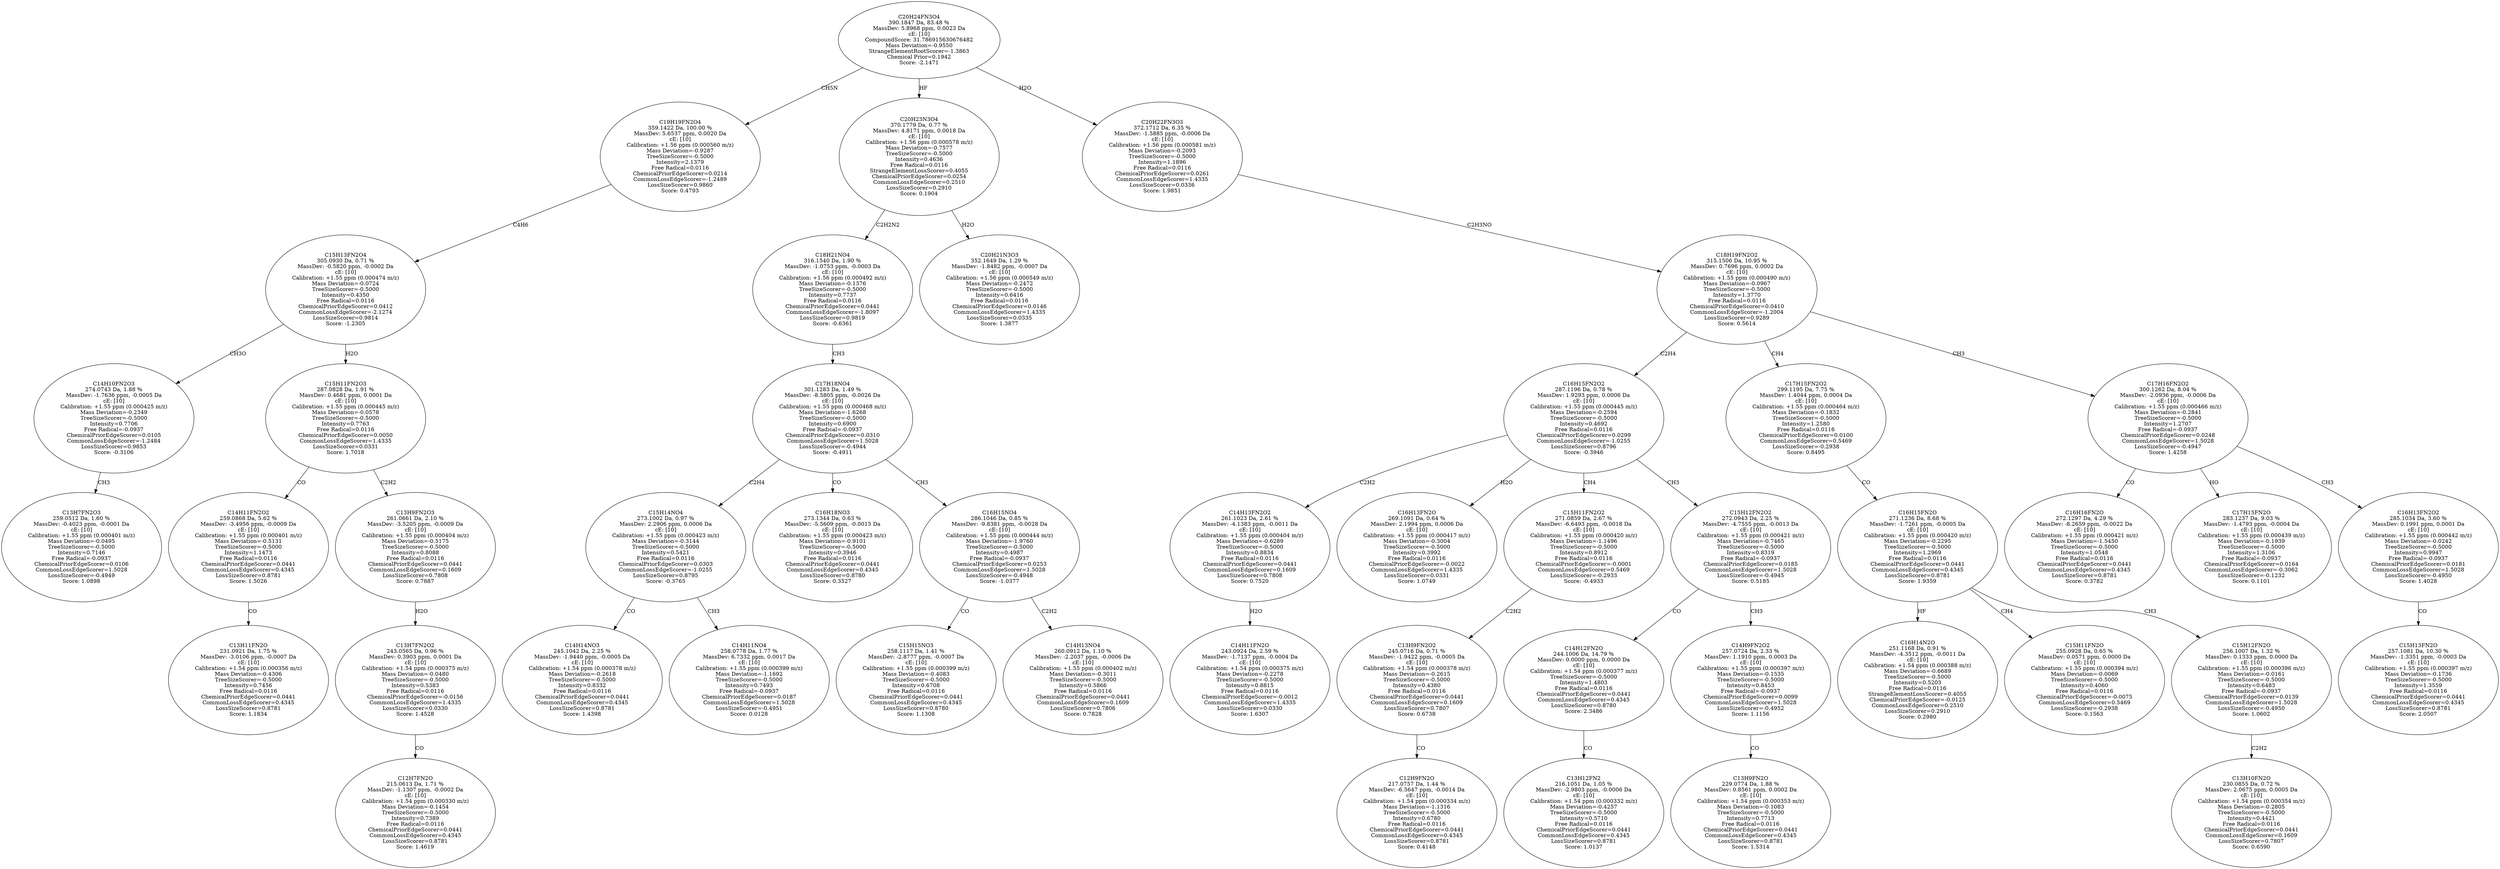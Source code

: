 strict digraph {
v1 [label="C13H7FN2O3\n259.0512 Da, 1.60 %\nMassDev: -0.4023 ppm, -0.0001 Da\ncE: [10]\nCalibration: +1.55 ppm (0.000401 m/z)\nMass Deviation=-0.0495\nTreeSizeScorer=-0.5000\nIntensity=0.7146\nFree Radical=-0.0937\nChemicalPriorEdgeScorer=0.0106\nCommonLossEdgeScorer=1.5028\nLossSizeScorer=-0.4949\nScore: 1.0898"];
v2 [label="C14H10FN2O3\n274.0743 Da, 1.88 %\nMassDev: -1.7636 ppm, -0.0005 Da\ncE: [10]\nCalibration: +1.55 ppm (0.000425 m/z)\nMass Deviation=-0.2349\nTreeSizeScorer=-0.5000\nIntensity=0.7706\nFree Radical=-0.0937\nChemicalPriorEdgeScorer=0.0105\nCommonLossEdgeScorer=-1.2484\nLossSizeScorer=0.9853\nScore: -0.3106"];
v3 [label="C13H11FN2O\n231.0921 Da, 1.75 %\nMassDev: -3.0106 ppm, -0.0007 Da\ncE: [10]\nCalibration: +1.54 ppm (0.000356 m/z)\nMass Deviation=-0.4306\nTreeSizeScorer=-0.5000\nIntensity=0.7456\nFree Radical=0.0116\nChemicalPriorEdgeScorer=0.0441\nCommonLossEdgeScorer=0.4345\nLossSizeScorer=0.8781\nScore: 1.1834"];
v4 [label="C14H11FN2O2\n259.0868 Da, 5.62 %\nMassDev: -3.4956 ppm, -0.0009 Da\ncE: [10]\nCalibration: +1.55 ppm (0.000401 m/z)\nMass Deviation=-0.5131\nTreeSizeScorer=-0.5000\nIntensity=1.1473\nFree Radical=0.0116\nChemicalPriorEdgeScorer=0.0441\nCommonLossEdgeScorer=0.4345\nLossSizeScorer=0.8781\nScore: 1.5026"];
v5 [label="C12H7FN2O\n215.0613 Da, 1.71 %\nMassDev: -1.1307 ppm, -0.0002 Da\ncE: [10]\nCalibration: +1.54 ppm (0.000330 m/z)\nMass Deviation=-0.1454\nTreeSizeScorer=-0.5000\nIntensity=0.7389\nFree Radical=0.0116\nChemicalPriorEdgeScorer=0.0441\nCommonLossEdgeScorer=0.4345\nLossSizeScorer=0.8781\nScore: 1.4619"];
v6 [label="C13H7FN2O2\n243.0565 Da, 0.96 %\nMassDev: 0.3903 ppm, 0.0001 Da\ncE: [10]\nCalibration: +1.54 ppm (0.000375 m/z)\nMass Deviation=-0.0480\nTreeSizeScorer=-0.5000\nIntensity=0.5383\nFree Radical=0.0116\nChemicalPriorEdgeScorer=-0.0156\nCommonLossEdgeScorer=1.4335\nLossSizeScorer=0.0330\nScore: 1.4528"];
v7 [label="C13H9FN2O3\n261.0661 Da, 2.10 %\nMassDev: -3.5205 ppm, -0.0009 Da\ncE: [10]\nCalibration: +1.55 ppm (0.000404 m/z)\nMass Deviation=-0.5175\nTreeSizeScorer=-0.5000\nIntensity=0.8088\nFree Radical=0.0116\nChemicalPriorEdgeScorer=0.0441\nCommonLossEdgeScorer=0.1609\nLossSizeScorer=0.7808\nScore: 0.7887"];
v8 [label="C15H11FN2O3\n287.0828 Da, 1.91 %\nMassDev: 0.4681 ppm, 0.0001 Da\ncE: [10]\nCalibration: +1.55 ppm (0.000445 m/z)\nMass Deviation=-0.0578\nTreeSizeScorer=-0.5000\nIntensity=0.7763\nFree Radical=0.0116\nChemicalPriorEdgeScorer=0.0050\nCommonLossEdgeScorer=1.4335\nLossSizeScorer=0.0331\nScore: 1.7018"];
v9 [label="C15H13FN2O4\n305.0930 Da, 0.71 %\nMassDev: -0.5820 ppm, -0.0002 Da\ncE: [10]\nCalibration: +1.55 ppm (0.000474 m/z)\nMass Deviation=-0.0724\nTreeSizeScorer=-0.5000\nIntensity=0.4350\nFree Radical=0.0116\nChemicalPriorEdgeScorer=0.0412\nCommonLossEdgeScorer=-2.1274\nLossSizeScorer=0.9814\nScore: -1.2305"];
v10 [label="C19H19FN2O4\n359.1422 Da, 100.00 %\nMassDev: 5.6537 ppm, 0.0020 Da\ncE: [10]\nCalibration: +1.56 ppm (0.000560 m/z)\nMass Deviation=-0.9287\nTreeSizeScorer=-0.5000\nIntensity=2.1379\nFree Radical=0.0116\nChemicalPriorEdgeScorer=0.0214\nCommonLossEdgeScorer=-1.2489\nLossSizeScorer=0.9860\nScore: 0.4793"];
v11 [label="C14H14NO3\n245.1042 Da, 2.25 %\nMassDev: -1.9440 ppm, -0.0005 Da\ncE: [10]\nCalibration: +1.54 ppm (0.000378 m/z)\nMass Deviation=-0.2618\nTreeSizeScorer=-0.5000\nIntensity=0.8332\nFree Radical=0.0116\nChemicalPriorEdgeScorer=0.0441\nCommonLossEdgeScorer=0.4345\nLossSizeScorer=0.8781\nScore: 1.4398"];
v12 [label="C14H11NO4\n258.0778 Da, 1.77 %\nMassDev: 6.7332 ppm, 0.0017 Da\ncE: [10]\nCalibration: +1.55 ppm (0.000399 m/z)\nMass Deviation=-1.1692\nTreeSizeScorer=-0.5000\nIntensity=0.7493\nFree Radical=-0.0937\nChemicalPriorEdgeScorer=0.0187\nCommonLossEdgeScorer=1.5028\nLossSizeScorer=-0.4951\nScore: 0.0128"];
v13 [label="C15H14NO4\n273.1002 Da, 0.97 %\nMassDev: 2.2906 ppm, 0.0006 Da\ncE: [10]\nCalibration: +1.55 ppm (0.000423 m/z)\nMass Deviation=-0.3144\nTreeSizeScorer=-0.5000\nIntensity=0.5421\nFree Radical=0.0116\nChemicalPriorEdgeScorer=0.0303\nCommonLossEdgeScorer=-1.0255\nLossSizeScorer=0.8795\nScore: -0.3765"];
v14 [label="C16H18NO3\n273.1344 Da, 0.63 %\nMassDev: -5.5609 ppm, -0.0015 Da\ncE: [10]\nCalibration: +1.55 ppm (0.000423 m/z)\nMass Deviation=-0.9101\nTreeSizeScorer=-0.5000\nIntensity=0.3946\nFree Radical=0.0116\nChemicalPriorEdgeScorer=0.0441\nCommonLossEdgeScorer=0.4345\nLossSizeScorer=0.8780\nScore: 0.3527"];
v15 [label="C15H15NO3\n258.1117 Da, 1.41 %\nMassDev: -2.8777 ppm, -0.0007 Da\ncE: [10]\nCalibration: +1.55 ppm (0.000399 m/z)\nMass Deviation=-0.4083\nTreeSizeScorer=-0.5000\nIntensity=0.6708\nFree Radical=0.0116\nChemicalPriorEdgeScorer=0.0441\nCommonLossEdgeScorer=0.4345\nLossSizeScorer=0.8780\nScore: 1.1308"];
v16 [label="C14H13NO4\n260.0912 Da, 1.10 %\nMassDev: -2.2037 ppm, -0.0006 Da\ncE: [10]\nCalibration: +1.55 ppm (0.000402 m/z)\nMass Deviation=-0.3011\nTreeSizeScorer=-0.5000\nIntensity=0.5866\nFree Radical=0.0116\nChemicalPriorEdgeScorer=0.0441\nCommonLossEdgeScorer=0.1609\nLossSizeScorer=0.7806\nScore: 0.7828"];
v17 [label="C16H15NO4\n286.1046 Da, 0.85 %\nMassDev: -9.8381 ppm, -0.0028 Da\ncE: [10]\nCalibration: +1.55 ppm (0.000444 m/z)\nMass Deviation=-1.9760\nTreeSizeScorer=-0.5000\nIntensity=0.4987\nFree Radical=-0.0937\nChemicalPriorEdgeScorer=0.0253\nCommonLossEdgeScorer=1.5028\nLossSizeScorer=-0.4948\nScore: -1.0377"];
v18 [label="C17H18NO4\n301.1283 Da, 1.49 %\nMassDev: -8.5805 ppm, -0.0026 Da\ncE: [10]\nCalibration: +1.55 ppm (0.000468 m/z)\nMass Deviation=-1.6268\nTreeSizeScorer=-0.5000\nIntensity=0.6900\nFree Radical=-0.0937\nChemicalPriorEdgeScorer=0.0310\nCommonLossEdgeScorer=1.5028\nLossSizeScorer=-0.4944\nScore: -0.4911"];
v19 [label="C18H21NO4\n316.1540 Da, 1.90 %\nMassDev: -1.0753 ppm, -0.0003 Da\ncE: [10]\nCalibration: +1.56 ppm (0.000492 m/z)\nMass Deviation=-0.1376\nTreeSizeScorer=-0.5000\nIntensity=0.7737\nFree Radical=0.0116\nChemicalPriorEdgeScorer=0.0441\nCommonLossEdgeScorer=-1.8097\nLossSizeScorer=0.9819\nScore: -0.6361"];
v20 [label="C20H21N3O3\n352.1649 Da, 1.29 %\nMassDev: -1.8482 ppm, -0.0007 Da\ncE: [10]\nCalibration: +1.56 ppm (0.000549 m/z)\nMass Deviation=-0.2472\nTreeSizeScorer=-0.5000\nIntensity=0.6416\nFree Radical=0.0116\nChemicalPriorEdgeScorer=0.0146\nCommonLossEdgeScorer=1.4335\nLossSizeScorer=0.0335\nScore: 1.3877"];
v21 [label="C20H23N3O4\n370.1779 Da, 0.77 %\nMassDev: 4.8171 ppm, 0.0018 Da\ncE: [10]\nCalibration: +1.56 ppm (0.000578 m/z)\nMass Deviation=-0.7577\nTreeSizeScorer=-0.5000\nIntensity=0.4636\nFree Radical=0.0116\nStrangeElementLossScorer=0.4055\nChemicalPriorEdgeScorer=0.0254\nCommonLossEdgeScorer=0.2510\nLossSizeScorer=0.2910\nScore: 0.1904"];
v22 [label="C14H11FN2O\n243.0924 Da, 2.59 %\nMassDev: -1.7137 ppm, -0.0004 Da\ncE: [10]\nCalibration: +1.54 ppm (0.000375 m/z)\nMass Deviation=-0.2278\nTreeSizeScorer=-0.5000\nIntensity=0.8815\nFree Radical=0.0116\nChemicalPriorEdgeScorer=-0.0012\nCommonLossEdgeScorer=1.4335\nLossSizeScorer=0.0330\nScore: 1.6307"];
v23 [label="C14H13FN2O2\n261.1023 Da, 2.61 %\nMassDev: -4.1383 ppm, -0.0011 Da\ncE: [10]\nCalibration: +1.55 ppm (0.000404 m/z)\nMass Deviation=-0.6289\nTreeSizeScorer=-0.5000\nIntensity=0.8834\nFree Radical=0.0116\nChemicalPriorEdgeScorer=0.0441\nCommonLossEdgeScorer=0.1609\nLossSizeScorer=0.7808\nScore: 0.7520"];
v24 [label="C16H13FN2O\n269.1091 Da, 0.64 %\nMassDev: 2.1994 ppm, 0.0006 Da\ncE: [10]\nCalibration: +1.55 ppm (0.000417 m/z)\nMass Deviation=-0.3004\nTreeSizeScorer=-0.5000\nIntensity=0.3992\nFree Radical=0.0116\nChemicalPriorEdgeScorer=-0.0022\nCommonLossEdgeScorer=1.4335\nLossSizeScorer=0.0331\nScore: 1.0749"];
v25 [label="C12H9FN2O\n217.0757 Da, 1.44 %\nMassDev: -6.5647 ppm, -0.0014 Da\ncE: [10]\nCalibration: +1.54 ppm (0.000334 m/z)\nMass Deviation=-1.1316\nTreeSizeScorer=-0.5000\nIntensity=0.6780\nFree Radical=0.0116\nChemicalPriorEdgeScorer=0.0441\nCommonLossEdgeScorer=0.4345\nLossSizeScorer=0.8781\nScore: 0.4148"];
v26 [label="C13H9FN2O2\n245.0716 Da, 0.71 %\nMassDev: -1.9422 ppm, -0.0005 Da\ncE: [10]\nCalibration: +1.54 ppm (0.000378 m/z)\nMass Deviation=-0.2615\nTreeSizeScorer=-0.5000\nIntensity=0.4380\nFree Radical=0.0116\nChemicalPriorEdgeScorer=0.0441\nCommonLossEdgeScorer=0.1609\nLossSizeScorer=0.7807\nScore: 0.6738"];
v27 [label="C15H11FN2O2\n271.0859 Da, 2.67 %\nMassDev: -6.6493 ppm, -0.0018 Da\ncE: [10]\nCalibration: +1.55 ppm (0.000420 m/z)\nMass Deviation=-1.1496\nTreeSizeScorer=-0.5000\nIntensity=0.8912\nFree Radical=0.0116\nChemicalPriorEdgeScorer=-0.0001\nCommonLossEdgeScorer=0.5469\nLossSizeScorer=-0.2933\nScore: -0.4933"];
v28 [label="C13H12FN2\n216.1051 Da, 1.05 %\nMassDev: -2.9803 ppm, -0.0006 Da\ncE: [10]\nCalibration: +1.54 ppm (0.000332 m/z)\nMass Deviation=-0.4257\nTreeSizeScorer=-0.5000\nIntensity=0.5710\nFree Radical=0.0116\nChemicalPriorEdgeScorer=0.0441\nCommonLossEdgeScorer=0.4345\nLossSizeScorer=0.8781\nScore: 1.0137"];
v29 [label="C14H12FN2O\n244.1006 Da, 14.79 %\nMassDev: 0.0000 ppm, 0.0000 Da\ncE: [10]\nCalibration: +1.54 ppm (0.000377 m/z)\nTreeSizeScorer=-0.5000\nIntensity=1.4803\nFree Radical=0.0116\nChemicalPriorEdgeScorer=0.0441\nCommonLossEdgeScorer=0.4345\nLossSizeScorer=0.8780\nScore: 2.3486"];
v30 [label="C13H9FN2O\n229.0774 Da, 1.88 %\nMassDev: 0.8561 ppm, 0.0002 Da\ncE: [10]\nCalibration: +1.54 ppm (0.000353 m/z)\nMass Deviation=-0.1083\nTreeSizeScorer=-0.5000\nIntensity=0.7713\nFree Radical=0.0116\nChemicalPriorEdgeScorer=0.0441\nCommonLossEdgeScorer=0.4345\nLossSizeScorer=0.8781\nScore: 1.5314"];
v31 [label="C14H9FN2O2\n257.0724 Da, 2.33 %\nMassDev: 1.1910 ppm, 0.0003 Da\ncE: [10]\nCalibration: +1.55 ppm (0.000397 m/z)\nMass Deviation=-0.1535\nTreeSizeScorer=-0.5000\nIntensity=0.8453\nFree Radical=-0.0937\nChemicalPriorEdgeScorer=0.0099\nCommonLossEdgeScorer=1.5028\nLossSizeScorer=-0.4952\nScore: 1.1156"];
v32 [label="C15H12FN2O2\n272.0943 Da, 2.25 %\nMassDev: -4.7555 ppm, -0.0013 Da\ncE: [10]\nCalibration: +1.55 ppm (0.000421 m/z)\nMass Deviation=-0.7465\nTreeSizeScorer=-0.5000\nIntensity=0.8319\nFree Radical=-0.0937\nChemicalPriorEdgeScorer=0.0185\nCommonLossEdgeScorer=1.5028\nLossSizeScorer=-0.4945\nScore: 0.5185"];
v33 [label="C16H15FN2O2\n287.1196 Da, 0.78 %\nMassDev: 1.9293 ppm, 0.0006 Da\ncE: [10]\nCalibration: +1.55 ppm (0.000445 m/z)\nMass Deviation=-0.2594\nTreeSizeScorer=-0.5000\nIntensity=0.4692\nFree Radical=0.0116\nChemicalPriorEdgeScorer=0.0299\nCommonLossEdgeScorer=-1.0255\nLossSizeScorer=0.8796\nScore: -0.3946"];
v34 [label="C16H14N2O\n251.1168 Da, 0.91 %\nMassDev: -4.3512 ppm, -0.0011 Da\ncE: [10]\nCalibration: +1.54 ppm (0.000388 m/z)\nMass Deviation=-0.6689\nTreeSizeScorer=-0.5000\nIntensity=0.5203\nFree Radical=0.0116\nStrangeElementLossScorer=0.4055\nChemicalPriorEdgeScorer=-0.0125\nCommonLossEdgeScorer=0.2510\nLossSizeScorer=0.2910\nScore: 0.2980"];
v35 [label="C15H11FN2O\n255.0928 Da, 0.65 %\nMassDev: 0.0571 ppm, 0.0000 Da\ncE: [10]\nCalibration: +1.55 ppm (0.000394 m/z)\nMass Deviation=-0.0069\nTreeSizeScorer=-0.5000\nIntensity=0.4060\nFree Radical=0.0116\nChemicalPriorEdgeScorer=-0.0075\nCommonLossEdgeScorer=0.5469\nLossSizeScorer=-0.2938\nScore: 0.1563"];
v36 [label="C13H10FN2O\n230.0855 Da, 0.72 %\nMassDev: 2.0675 ppm, 0.0005 Da\ncE: [10]\nCalibration: +1.54 ppm (0.000354 m/z)\nMass Deviation=-0.2805\nTreeSizeScorer=-0.5000\nIntensity=0.4421\nFree Radical=0.0116\nChemicalPriorEdgeScorer=0.0441\nCommonLossEdgeScorer=0.1609\nLossSizeScorer=0.7807\nScore: 0.6590"];
v37 [label="C15H12FN2O\n256.1007 Da, 1.32 %\nMassDev: 0.1333 ppm, 0.0000 Da\ncE: [10]\nCalibration: +1.55 ppm (0.000396 m/z)\nMass Deviation=-0.0161\nTreeSizeScorer=-0.5000\nIntensity=0.6483\nFree Radical=-0.0937\nChemicalPriorEdgeScorer=0.0139\nCommonLossEdgeScorer=1.5028\nLossSizeScorer=-0.4950\nScore: 1.0602"];
v38 [label="C16H15FN2O\n271.1236 Da, 8.68 %\nMassDev: -1.7261 ppm, -0.0005 Da\ncE: [10]\nCalibration: +1.55 ppm (0.000420 m/z)\nMass Deviation=-0.2295\nTreeSizeScorer=-0.5000\nIntensity=1.2969\nFree Radical=0.0116\nChemicalPriorEdgeScorer=0.0441\nCommonLossEdgeScorer=0.4345\nLossSizeScorer=0.8781\nScore: 1.9359"];
v39 [label="C17H15FN2O2\n299.1195 Da, 7.75 %\nMassDev: 1.4044 ppm, 0.0004 Da\ncE: [10]\nCalibration: +1.55 ppm (0.000464 m/z)\nMass Deviation=-0.1832\nTreeSizeScorer=-0.5000\nIntensity=1.2580\nFree Radical=0.0116\nChemicalPriorEdgeScorer=0.0100\nCommonLossEdgeScorer=0.5469\nLossSizeScorer=-0.2938\nScore: 0.8495"];
v40 [label="C16H16FN2O\n272.1297 Da, 4.29 %\nMassDev: -8.2659 ppm, -0.0022 Da\ncE: [10]\nCalibration: +1.55 ppm (0.000421 m/z)\nMass Deviation=-1.5450\nTreeSizeScorer=-0.5000\nIntensity=1.0548\nFree Radical=0.0116\nChemicalPriorEdgeScorer=0.0441\nCommonLossEdgeScorer=0.4345\nLossSizeScorer=0.8781\nScore: 0.3782"];
v41 [label="C17H15FN2O\n283.1237 Da, 9.03 %\nMassDev: -1.4793 ppm, -0.0004 Da\ncE: [10]\nCalibration: +1.55 ppm (0.000439 m/z)\nMass Deviation=-0.1939\nTreeSizeScorer=-0.5000\nIntensity=1.3106\nFree Radical=-0.0937\nChemicalPriorEdgeScorer=0.0164\nCommonLossEdgeScorer=-0.3062\nLossSizeScorer=-0.1232\nScore: 0.1101"];
v42 [label="C15H13FN2O\n257.1081 Da, 10.30 %\nMassDev: -1.3351 ppm, -0.0003 Da\ncE: [10]\nCalibration: +1.55 ppm (0.000397 m/z)\nMass Deviation=-0.1736\nTreeSizeScorer=-0.5000\nIntensity=1.3559\nFree Radical=0.0116\nChemicalPriorEdgeScorer=0.0441\nCommonLossEdgeScorer=0.4345\nLossSizeScorer=0.8781\nScore: 2.0507"];
v43 [label="C16H13FN2O2\n285.1034 Da, 3.60 %\nMassDev: 0.1991 ppm, 0.0001 Da\ncE: [10]\nCalibration: +1.55 ppm (0.000442 m/z)\nMass Deviation=-0.0242\nTreeSizeScorer=-0.5000\nIntensity=0.9947\nFree Radical=-0.0937\nChemicalPriorEdgeScorer=0.0181\nCommonLossEdgeScorer=1.5028\nLossSizeScorer=-0.4950\nScore: 1.4028"];
v44 [label="C17H16FN2O2\n300.1262 Da, 8.04 %\nMassDev: -2.0936 ppm, -0.0006 Da\ncE: [10]\nCalibration: +1.55 ppm (0.000466 m/z)\nMass Deviation=-0.2841\nTreeSizeScorer=-0.5000\nIntensity=1.2707\nFree Radical=-0.0937\nChemicalPriorEdgeScorer=0.0248\nCommonLossEdgeScorer=1.5028\nLossSizeScorer=-0.4947\nScore: 1.4258"];
v45 [label="C18H19FN2O2\n315.1506 Da, 10.95 %\nMassDev: 0.7696 ppm, 0.0002 Da\ncE: [10]\nCalibration: +1.55 ppm (0.000490 m/z)\nMass Deviation=-0.0967\nTreeSizeScorer=-0.5000\nIntensity=1.3770\nFree Radical=0.0116\nChemicalPriorEdgeScorer=0.0410\nCommonLossEdgeScorer=-1.2004\nLossSizeScorer=0.9289\nScore: 0.5614"];
v46 [label="C20H22FN3O3\n372.1712 Da, 6.35 %\nMassDev: -1.5885 ppm, -0.0006 Da\ncE: [10]\nCalibration: +1.56 ppm (0.000581 m/z)\nMass Deviation=-0.2093\nTreeSizeScorer=-0.5000\nIntensity=1.1896\nFree Radical=0.0116\nChemicalPriorEdgeScorer=0.0261\nCommonLossEdgeScorer=1.4335\nLossSizeScorer=0.0336\nScore: 1.9851"];
v47 [label="C20H24FN3O4\n390.1847 Da, 83.48 %\nMassDev: 5.8968 ppm, 0.0023 Da\ncE: [10]\nCompoundScore: 31.786915630676482\nMass Deviation=-0.9550\nStrangeElementRootScorer=-1.3863\nChemical Prior=0.1942\nScore: -2.1471"];
v2 -> v1 [label="CH3"];
v9 -> v2 [label="CH3O"];
v4 -> v3 [label="CO"];
v8 -> v4 [label="CO"];
v6 -> v5 [label="CO"];
v7 -> v6 [label="H2O"];
v8 -> v7 [label="C2H2"];
v9 -> v8 [label="H2O"];
v10 -> v9 [label="C4H6"];
v47 -> v10 [label="CH5N"];
v13 -> v11 [label="CO"];
v13 -> v12 [label="CH3"];
v18 -> v13 [label="C2H4"];
v18 -> v14 [label="CO"];
v17 -> v15 [label="CO"];
v17 -> v16 [label="C2H2"];
v18 -> v17 [label="CH3"];
v19 -> v18 [label="CH3"];
v21 -> v19 [label="C2H2N2"];
v21 -> v20 [label="H2O"];
v47 -> v21 [label="HF"];
v23 -> v22 [label="H2O"];
v33 -> v23 [label="C2H2"];
v33 -> v24 [label="H2O"];
v26 -> v25 [label="CO"];
v27 -> v26 [label="C2H2"];
v33 -> v27 [label="CH4"];
v29 -> v28 [label="CO"];
v32 -> v29 [label="CO"];
v31 -> v30 [label="CO"];
v32 -> v31 [label="CH3"];
v33 -> v32 [label="CH3"];
v45 -> v33 [label="C2H4"];
v38 -> v34 [label="HF"];
v38 -> v35 [label="CH4"];
v37 -> v36 [label="C2H2"];
v38 -> v37 [label="CH3"];
v39 -> v38 [label="CO"];
v45 -> v39 [label="CH4"];
v44 -> v40 [label="CO"];
v44 -> v41 [label="HO"];
v43 -> v42 [label="CO"];
v44 -> v43 [label="CH3"];
v45 -> v44 [label="CH3"];
v46 -> v45 [label="C2H3NO"];
v47 -> v46 [label="H2O"];
}